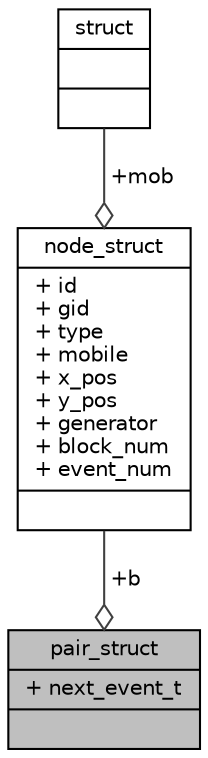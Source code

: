 digraph "pair_struct"
{
 // LATEX_PDF_SIZE
  edge [fontname="Helvetica",fontsize="10",labelfontname="Helvetica",labelfontsize="10"];
  node [fontname="Helvetica",fontsize="10",shape=record];
  Node1 [label="{pair_struct\n|+ next_event_t\l|}",height=0.2,width=0.4,color="black", fillcolor="grey75", style="filled", fontcolor="black",tooltip=" "];
  Node2 -> Node1 [color="grey25",fontsize="10",style="solid",label=" +b" ,arrowhead="odiamond",fontname="Helvetica"];
  Node2 [label="{node_struct\n|+ id\l+ gid\l+ type\l+ mobile\l+ x_pos\l+ y_pos\l+ generator\l+ block_num\l+ event_num\l|}",height=0.2,width=0.4,color="black", fillcolor="white", style="filled",URL="$structnode__struct.html",tooltip=" "];
  Node3 -> Node2 [color="grey25",fontsize="10",style="solid",label=" +mob" ,arrowhead="odiamond",fontname="Helvetica"];
  Node3 [label="{struct\n||}",height=0.2,width=0.4,color="black", fillcolor="white", style="filled",URL="$structstruct.html",tooltip="holds vehicle id and initial pointer to the head of the linked list in hastable"];
}
